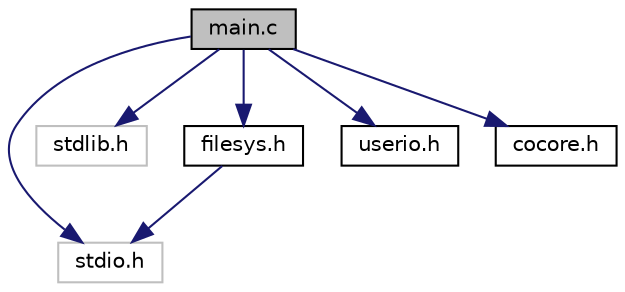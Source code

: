 digraph G
{
  edge [fontname="Helvetica",fontsize="10",labelfontname="Helvetica",labelfontsize="10"];
  node [fontname="Helvetica",fontsize="10",shape=record];
  Node1 [label="main.c",height=0.2,width=0.4,color="black", fillcolor="grey75", style="filled" fontcolor="black"];
  Node1 -> Node2 [color="midnightblue",fontsize="10",style="solid",fontname="Helvetica"];
  Node2 [label="stdio.h",height=0.2,width=0.4,color="grey75", fillcolor="white", style="filled"];
  Node1 -> Node3 [color="midnightblue",fontsize="10",style="solid",fontname="Helvetica"];
  Node3 [label="stdlib.h",height=0.2,width=0.4,color="grey75", fillcolor="white", style="filled"];
  Node1 -> Node4 [color="midnightblue",fontsize="10",style="solid",fontname="Helvetica"];
  Node4 [label="filesys.h",height=0.2,width=0.4,color="black", fillcolor="white", style="filled",URL="$filesys_8h.html"];
  Node4 -> Node2 [color="midnightblue",fontsize="10",style="solid",fontname="Helvetica"];
  Node1 -> Node5 [color="midnightblue",fontsize="10",style="solid",fontname="Helvetica"];
  Node5 [label="userio.h",height=0.2,width=0.4,color="black", fillcolor="white", style="filled",URL="$userio_8h.html"];
  Node1 -> Node6 [color="midnightblue",fontsize="10",style="solid",fontname="Helvetica"];
  Node6 [label="cocore.h",height=0.2,width=0.4,color="black", fillcolor="white", style="filled",URL="$cocore_8h.html"];
}
